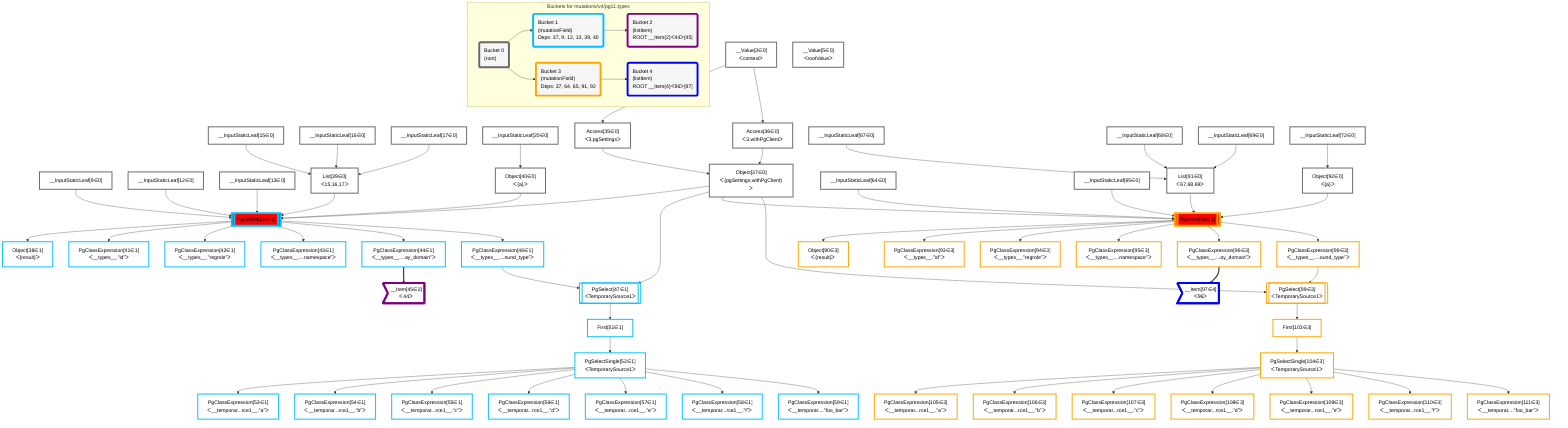 graph TD
    classDef path fill:#eee,stroke:#000,color:#000
    classDef plan fill:#fff,stroke-width:3px,color:#000
    classDef itemplan fill:#fff,stroke-width:6px,color:#000
    classDef sideeffectplan fill:#f00,stroke-width:6px,color:#000
    classDef bucket fill:#f6f6f6,color:#000,stroke-width:6px,text-align:left


    %% define steps
    __Value3["__Value[3∈0]<br />ᐸcontextᐳ"]:::plan
    __Value5["__Value[5∈0]<br />ᐸrootValueᐳ"]:::plan
    __InputStaticLeaf9["__InputStaticLeaf[9∈0]"]:::plan
    __InputStaticLeaf12["__InputStaticLeaf[12∈0]"]:::plan
    __InputStaticLeaf13["__InputStaticLeaf[13∈0]"]:::plan
    __InputStaticLeaf15["__InputStaticLeaf[15∈0]"]:::plan
    __InputStaticLeaf16["__InputStaticLeaf[16∈0]"]:::plan
    __InputStaticLeaf17["__InputStaticLeaf[17∈0]"]:::plan
    __InputStaticLeaf20["__InputStaticLeaf[20∈0]"]:::plan
    Access35["Access[35∈0]<br />ᐸ3.pgSettingsᐳ"]:::plan
    Access36["Access[36∈0]<br />ᐸ3.withPgClientᐳ"]:::plan
    Object37["Object[37∈0]<br />ᐸ{pgSettings,withPgClient}ᐳ"]:::plan
    List39["List[39∈0]<br />ᐸ15,16,17ᐳ"]:::plan
    Object40["Object[40∈0]<br />ᐸ{a}ᐳ"]:::plan
    PgUpdate34[["PgUpdate[34∈1]"]]:::sideeffectplan
    Object38["Object[38∈1]<br />ᐸ{result}ᐳ"]:::plan
    PgClassExpression41["PgClassExpression[41∈1]<br />ᐸ__types__.”id”ᐳ"]:::plan
    PgClassExpression42["PgClassExpression[42∈1]<br />ᐸ__types__.”regrole”ᐳ"]:::plan
    PgClassExpression43["PgClassExpression[43∈1]<br />ᐸ__types__....namespace”ᐳ"]:::plan
    PgClassExpression44["PgClassExpression[44∈1]<br />ᐸ__types__....ay_domain”ᐳ"]:::plan
    __Item45>"__Item[45∈2]<br />ᐸ44ᐳ"]:::itemplan
    PgClassExpression46["PgClassExpression[46∈1]<br />ᐸ__types__....ound_type”ᐳ"]:::plan
    PgSelect47[["PgSelect[47∈1]<br />ᐸTemporarySource1ᐳ"]]:::plan
    First51["First[51∈1]"]:::plan
    PgSelectSingle52["PgSelectSingle[52∈1]<br />ᐸTemporarySource1ᐳ"]:::plan
    PgClassExpression53["PgClassExpression[53∈1]<br />ᐸ__temporar...rce1__.”a”ᐳ"]:::plan
    PgClassExpression54["PgClassExpression[54∈1]<br />ᐸ__temporar...rce1__.”b”ᐳ"]:::plan
    PgClassExpression55["PgClassExpression[55∈1]<br />ᐸ__temporar...rce1__.”c”ᐳ"]:::plan
    PgClassExpression56["PgClassExpression[56∈1]<br />ᐸ__temporar...rce1__.”d”ᐳ"]:::plan
    PgClassExpression57["PgClassExpression[57∈1]<br />ᐸ__temporar...rce1__.”e”ᐳ"]:::plan
    PgClassExpression58["PgClassExpression[58∈1]<br />ᐸ__temporar...rce1__.”f”ᐳ"]:::plan
    PgClassExpression59["PgClassExpression[59∈1]<br />ᐸ__temporar....”foo_bar”ᐳ"]:::plan
    __InputStaticLeaf64["__InputStaticLeaf[64∈0]"]:::plan
    __InputStaticLeaf65["__InputStaticLeaf[65∈0]"]:::plan
    __InputStaticLeaf67["__InputStaticLeaf[67∈0]"]:::plan
    __InputStaticLeaf68["__InputStaticLeaf[68∈0]"]:::plan
    __InputStaticLeaf69["__InputStaticLeaf[69∈0]"]:::plan
    __InputStaticLeaf72["__InputStaticLeaf[72∈0]"]:::plan
    List91["List[91∈0]<br />ᐸ67,68,69ᐳ"]:::plan
    Object92["Object[92∈0]<br />ᐸ{a}ᐳ"]:::plan
    PgInsert86[["PgInsert[86∈3]"]]:::sideeffectplan
    Object90["Object[90∈3]<br />ᐸ{result}ᐳ"]:::plan
    PgClassExpression93["PgClassExpression[93∈3]<br />ᐸ__types__.”id”ᐳ"]:::plan
    PgClassExpression94["PgClassExpression[94∈3]<br />ᐸ__types__.”regrole”ᐳ"]:::plan
    PgClassExpression95["PgClassExpression[95∈3]<br />ᐸ__types__....namespace”ᐳ"]:::plan
    PgClassExpression96["PgClassExpression[96∈3]<br />ᐸ__types__....ay_domain”ᐳ"]:::plan
    __Item97>"__Item[97∈4]<br />ᐸ96ᐳ"]:::itemplan
    PgClassExpression98["PgClassExpression[98∈3]<br />ᐸ__types__....ound_type”ᐳ"]:::plan
    PgSelect99[["PgSelect[99∈3]<br />ᐸTemporarySource1ᐳ"]]:::plan
    First103["First[103∈3]"]:::plan
    PgSelectSingle104["PgSelectSingle[104∈3]<br />ᐸTemporarySource1ᐳ"]:::plan
    PgClassExpression105["PgClassExpression[105∈3]<br />ᐸ__temporar...rce1__.”a”ᐳ"]:::plan
    PgClassExpression106["PgClassExpression[106∈3]<br />ᐸ__temporar...rce1__.”b”ᐳ"]:::plan
    PgClassExpression107["PgClassExpression[107∈3]<br />ᐸ__temporar...rce1__.”c”ᐳ"]:::plan
    PgClassExpression108["PgClassExpression[108∈3]<br />ᐸ__temporar...rce1__.”d”ᐳ"]:::plan
    PgClassExpression109["PgClassExpression[109∈3]<br />ᐸ__temporar...rce1__.”e”ᐳ"]:::plan
    PgClassExpression110["PgClassExpression[110∈3]<br />ᐸ__temporar...rce1__.”f”ᐳ"]:::plan
    PgClassExpression111["PgClassExpression[111∈3]<br />ᐸ__temporar....”foo_bar”ᐳ"]:::plan

    %% plan dependencies
    __Value3 --> Access35
    __Value3 --> Access36
    Access35 & Access36 --> Object37
    __InputStaticLeaf15 & __InputStaticLeaf16 & __InputStaticLeaf17 --> List39
    __InputStaticLeaf20 --> Object40
    Object37 & __InputStaticLeaf9 & __InputStaticLeaf12 & __InputStaticLeaf13 & List39 & Object40 --> PgUpdate34
    PgUpdate34 --> Object38
    PgUpdate34 --> PgClassExpression41
    PgUpdate34 --> PgClassExpression42
    PgUpdate34 --> PgClassExpression43
    PgUpdate34 --> PgClassExpression44
    PgClassExpression44 ==> __Item45
    PgUpdate34 --> PgClassExpression46
    Object37 & PgClassExpression46 --> PgSelect47
    PgSelect47 --> First51
    First51 --> PgSelectSingle52
    PgSelectSingle52 --> PgClassExpression53
    PgSelectSingle52 --> PgClassExpression54
    PgSelectSingle52 --> PgClassExpression55
    PgSelectSingle52 --> PgClassExpression56
    PgSelectSingle52 --> PgClassExpression57
    PgSelectSingle52 --> PgClassExpression58
    PgSelectSingle52 --> PgClassExpression59
    __InputStaticLeaf67 & __InputStaticLeaf68 & __InputStaticLeaf69 --> List91
    __InputStaticLeaf72 --> Object92
    Object37 & __InputStaticLeaf64 & __InputStaticLeaf65 & List91 & Object92 --> PgInsert86
    PgInsert86 --> Object90
    PgInsert86 --> PgClassExpression93
    PgInsert86 --> PgClassExpression94
    PgInsert86 --> PgClassExpression95
    PgInsert86 --> PgClassExpression96
    PgClassExpression96 ==> __Item97
    PgInsert86 --> PgClassExpression98
    Object37 & PgClassExpression98 --> PgSelect99
    PgSelect99 --> First103
    First103 --> PgSelectSingle104
    PgSelectSingle104 --> PgClassExpression105
    PgSelectSingle104 --> PgClassExpression106
    PgSelectSingle104 --> PgClassExpression107
    PgSelectSingle104 --> PgClassExpression108
    PgSelectSingle104 --> PgClassExpression109
    PgSelectSingle104 --> PgClassExpression110
    PgSelectSingle104 --> PgClassExpression111

    %% plan-to-path relationships

    subgraph "Buckets for mutations/v4/pg11.types"
    Bucket0("Bucket 0<br />(root)"):::bucket
    classDef bucket0 stroke:#696969
    class Bucket0,__Value3,__Value5,__InputStaticLeaf9,__InputStaticLeaf12,__InputStaticLeaf13,__InputStaticLeaf15,__InputStaticLeaf16,__InputStaticLeaf17,__InputStaticLeaf20,Access35,Access36,Object37,List39,Object40,__InputStaticLeaf64,__InputStaticLeaf65,__InputStaticLeaf67,__InputStaticLeaf68,__InputStaticLeaf69,__InputStaticLeaf72,List91,Object92 bucket0
    Bucket1("Bucket 1<br />(mutationField)<br />Deps: 37, 9, 12, 13, 39, 40"):::bucket
    classDef bucket1 stroke:#00bfff
    class Bucket1,PgUpdate34,Object38,PgClassExpression41,PgClassExpression42,PgClassExpression43,PgClassExpression44,PgClassExpression46,PgSelect47,First51,PgSelectSingle52,PgClassExpression53,PgClassExpression54,PgClassExpression55,PgClassExpression56,PgClassExpression57,PgClassExpression58,PgClassExpression59 bucket1
    Bucket2("Bucket 2<br />(listItem)<br />ROOT __Item{2}ᐸ44ᐳ[45]"):::bucket
    classDef bucket2 stroke:#7f007f
    class Bucket2,__Item45 bucket2
    Bucket3("Bucket 3<br />(mutationField)<br />Deps: 37, 64, 65, 91, 92"):::bucket
    classDef bucket3 stroke:#ffa500
    class Bucket3,PgInsert86,Object90,PgClassExpression93,PgClassExpression94,PgClassExpression95,PgClassExpression96,PgClassExpression98,PgSelect99,First103,PgSelectSingle104,PgClassExpression105,PgClassExpression106,PgClassExpression107,PgClassExpression108,PgClassExpression109,PgClassExpression110,PgClassExpression111 bucket3
    Bucket4("Bucket 4<br />(listItem)<br />ROOT __Item{4}ᐸ96ᐳ[97]"):::bucket
    classDef bucket4 stroke:#0000ff
    class Bucket4,__Item97 bucket4
    Bucket0 --> Bucket1 & Bucket3
    Bucket1 --> Bucket2
    Bucket3 --> Bucket4
    end